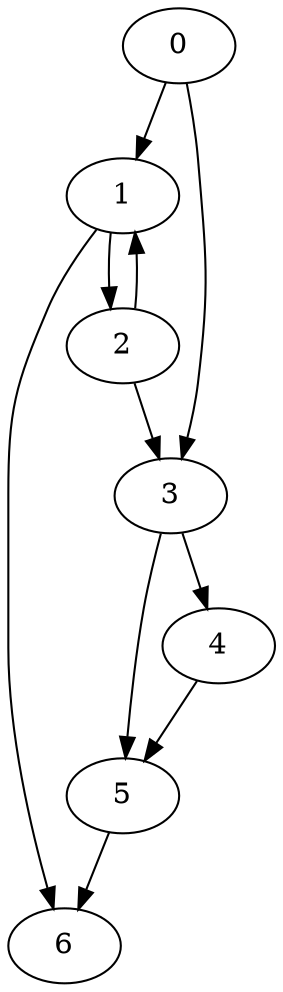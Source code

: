 digraph {
	0
	1
	2
	3
	4
	5
	6
	1 -> 2
	0 -> 3
	2 -> 3
	3 -> 4
	3 -> 5
	4 -> 5
	1 -> 6
	5 -> 6
	0 -> 1
	2 -> 1
}
